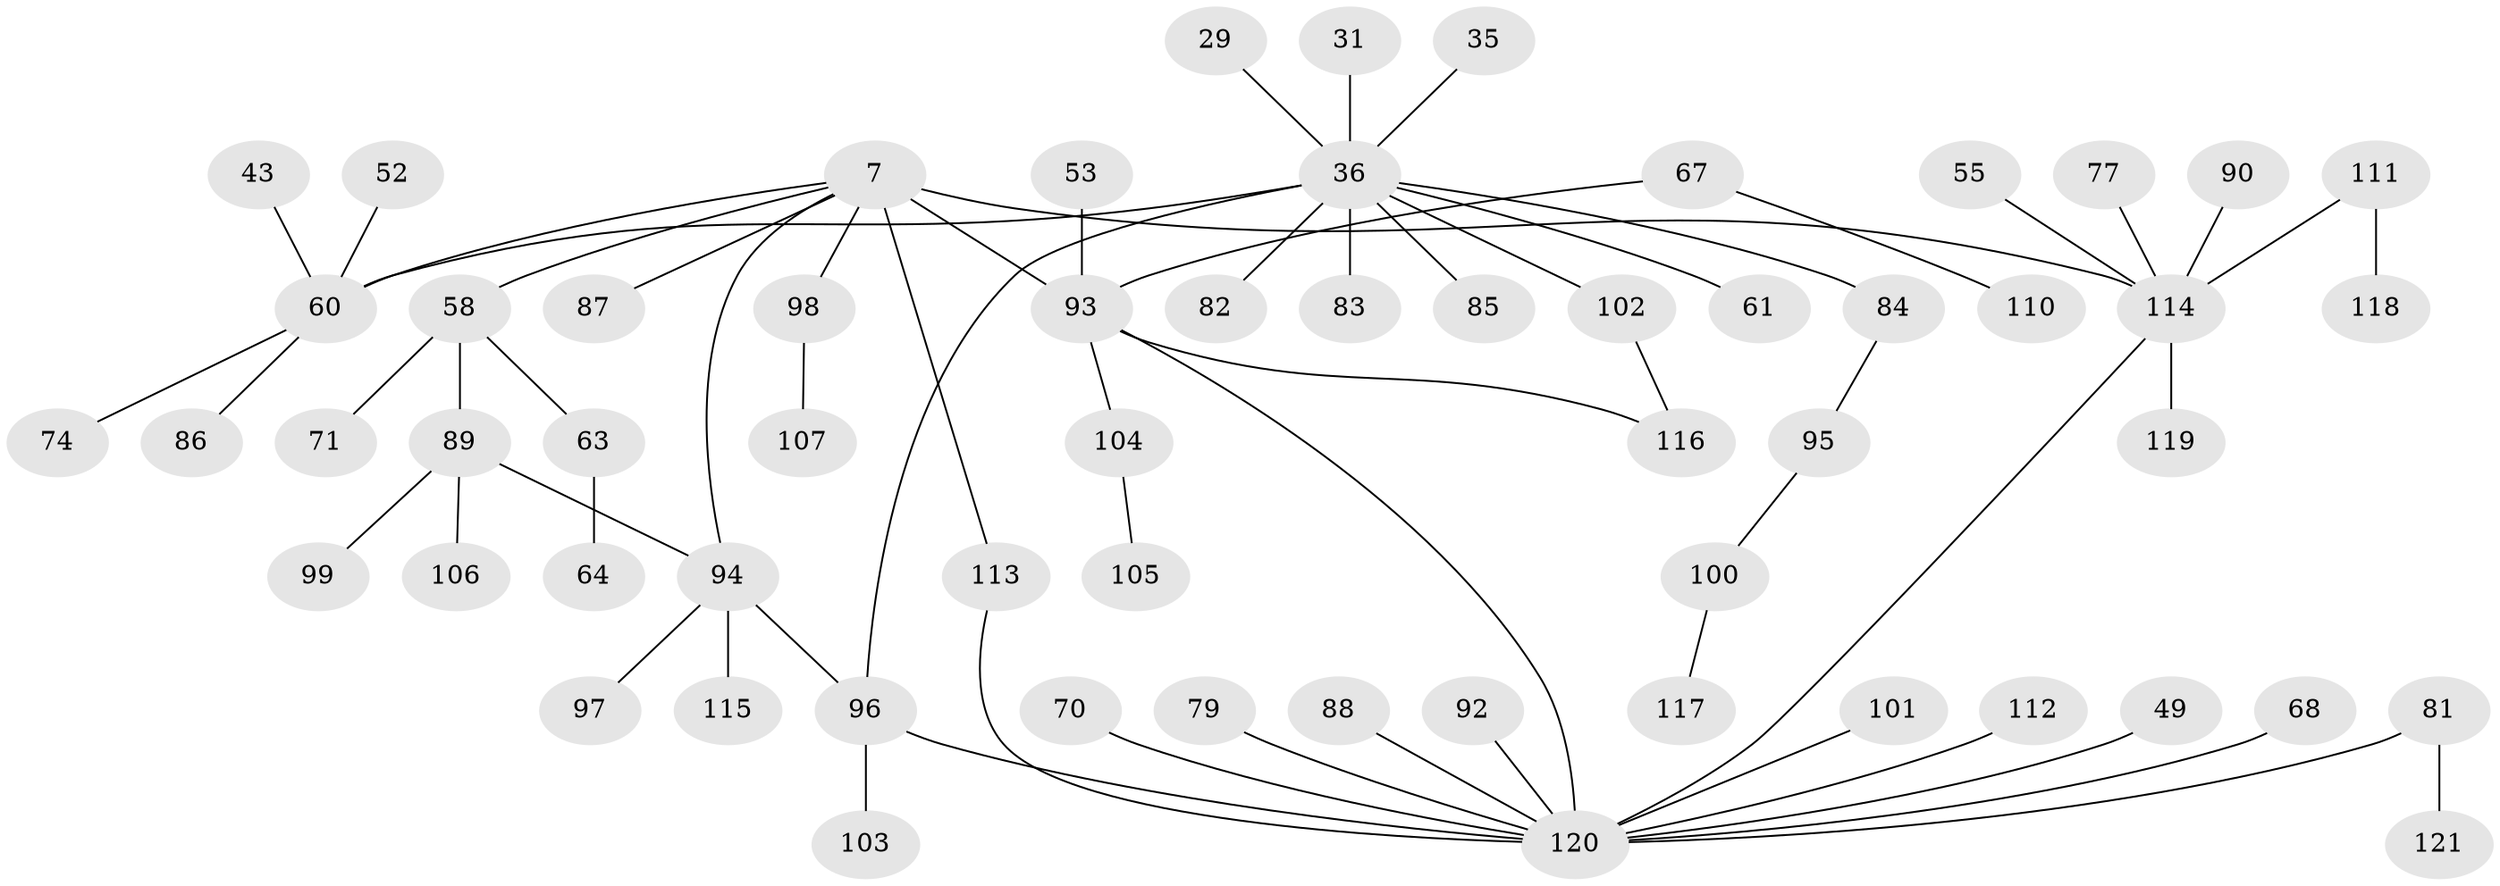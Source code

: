 // original degree distribution, {5: 0.05785123966942149, 3: 0.15702479338842976, 6: 0.008264462809917356, 7: 0.01652892561983471, 4: 0.08264462809917356, 1: 0.4628099173553719, 2: 0.21487603305785125}
// Generated by graph-tools (version 1.1) at 2025/42/03/09/25 04:42:04]
// undirected, 60 vertices, 65 edges
graph export_dot {
graph [start="1"]
  node [color=gray90,style=filled];
  7 [super="+4"];
  29;
  31;
  35;
  36 [super="+34"];
  43;
  49;
  52;
  53;
  55;
  58 [super="+9+12"];
  60 [super="+27+46"];
  61;
  63;
  64;
  67;
  68;
  70;
  71;
  74;
  77;
  79;
  81;
  82;
  83;
  84;
  85;
  86;
  87 [super="+51"];
  88 [super="+44"];
  89;
  90;
  92;
  93 [super="+6+78"];
  94 [super="+25"];
  95;
  96 [super="+54"];
  97;
  98;
  99;
  100;
  101;
  102;
  103;
  104;
  105;
  106;
  107;
  110;
  111;
  112;
  113 [super="+28+22+26+33+42"];
  114 [super="+108+91+109+80"];
  115;
  116 [super="+75"];
  117;
  118;
  119;
  120 [super="+47+37+66+72+65+73"];
  121;
  7 -- 98;
  7 -- 93 [weight=2];
  7 -- 58;
  7 -- 94;
  7 -- 113;
  7 -- 60;
  7 -- 114 [weight=2];
  7 -- 87;
  29 -- 36;
  31 -- 36;
  35 -- 36;
  36 -- 84;
  36 -- 102;
  36 -- 60 [weight=2];
  36 -- 82;
  36 -- 83;
  36 -- 61;
  36 -- 85;
  36 -- 96;
  43 -- 60;
  49 -- 120;
  52 -- 60;
  53 -- 93;
  55 -- 114;
  58 -- 63;
  58 -- 71;
  58 -- 89;
  60 -- 74;
  60 -- 86;
  63 -- 64;
  67 -- 110;
  67 -- 93;
  68 -- 120;
  70 -- 120;
  77 -- 114;
  79 -- 120;
  81 -- 121;
  81 -- 120;
  84 -- 95;
  88 -- 120;
  89 -- 99;
  89 -- 106;
  89 -- 94;
  90 -- 114;
  92 -- 120;
  93 -- 104;
  93 -- 120 [weight=2];
  93 -- 116;
  94 -- 97;
  94 -- 115;
  94 -- 96;
  95 -- 100;
  96 -- 103;
  96 -- 120;
  98 -- 107;
  100 -- 117;
  101 -- 120;
  102 -- 116;
  104 -- 105;
  111 -- 118;
  111 -- 114;
  112 -- 120;
  113 -- 120;
  114 -- 119;
  114 -- 120;
}
